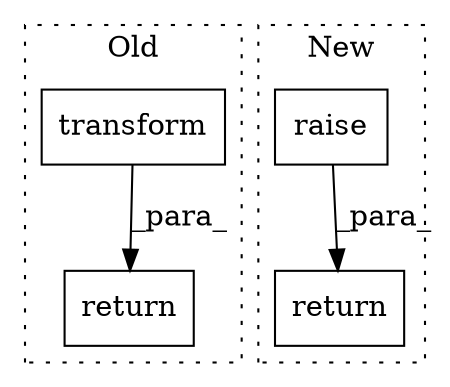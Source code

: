 digraph G {
subgraph cluster0 {
1 [label="transform" a="32" s="4471,4482" l="10,1" shape="box"];
3 [label="return" a="41" s="4459" l="7" shape="box"];
label = "Old";
style="dotted";
}
subgraph cluster1 {
2 [label="raise" a="32" s="4477,4516" l="6,1" shape="box"];
4 [label="return" a="41" s="4459" l="18" shape="box"];
label = "New";
style="dotted";
}
1 -> 3 [label="_para_"];
2 -> 4 [label="_para_"];
}